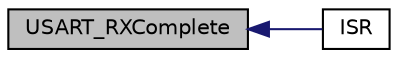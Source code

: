digraph "USART_RXComplete"
{
  edge [fontname="Helvetica",fontsize="10",labelfontname="Helvetica",labelfontsize="10"];
  node [fontname="Helvetica",fontsize="10",shape=record];
  rankdir="LR";
  Node35 [label="USART_RXComplete",height=0.2,width=0.4,color="black", fillcolor="grey75", style="filled", fontcolor="black"];
  Node35 -> Node36 [dir="back",color="midnightblue",fontsize="10",style="solid",fontname="Helvetica"];
  Node36 [label="ISR",height=0.2,width=0.4,color="black", fillcolor="white", style="filled",URL="$_u_a_r_t_8c.html#aace195abde7bc36b7b50772ff2277dd4",tooltip="Receive complete interrupt service routine. "];
}
